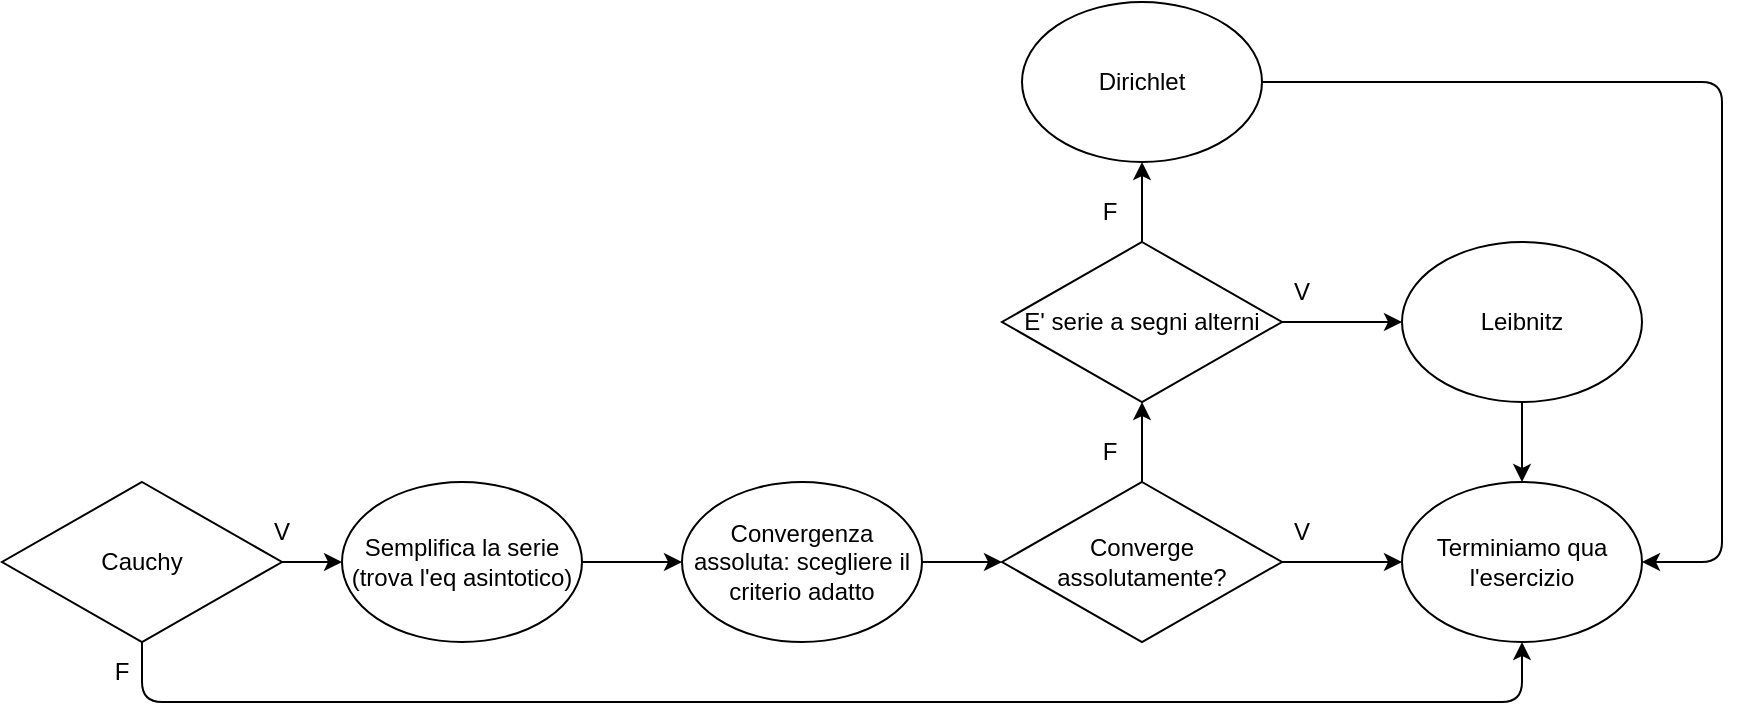<mxfile>
    <diagram id="Txd5QUuyHjn32rfgchgC" name="Pagina-1">
        <mxGraphModel dx="1365" dy="209" grid="1" gridSize="10" guides="1" tooltips="1" connect="1" arrows="1" fold="1" page="1" pageScale="1" pageWidth="827" pageHeight="1169" math="0" shadow="0">
            <root>
                <mxCell id="0"/>
                <mxCell id="1" parent="0"/>
                <mxCell id="30" style="edgeStyle=none;html=1;exitX=1;exitY=0.5;exitDx=0;exitDy=0;entryX=0;entryY=0.5;entryDx=0;entryDy=0;" parent="1" source="3" target="6" edge="1">
                    <mxGeometry relative="1" as="geometry"/>
                </mxCell>
                <mxCell id="3" value="Convergenza assoluta: scegliere il criterio adatto" style="ellipse;whiteSpace=wrap;html=1;" parent="1" vertex="1">
                    <mxGeometry x="230" y="440" width="120" height="80" as="geometry"/>
                </mxCell>
                <mxCell id="31" style="edgeStyle=none;html=1;exitX=0.5;exitY=0;exitDx=0;exitDy=0;entryX=0.5;entryY=1;entryDx=0;entryDy=0;" parent="1" source="6" target="8" edge="1">
                    <mxGeometry relative="1" as="geometry"/>
                </mxCell>
                <mxCell id="32" style="edgeStyle=none;html=1;exitX=1;exitY=0.5;exitDx=0;exitDy=0;entryX=0;entryY=0.5;entryDx=0;entryDy=0;" parent="1" source="6" target="7" edge="1">
                    <mxGeometry relative="1" as="geometry"/>
                </mxCell>
                <mxCell id="6" value="Converge assolutamente?" style="rhombus;whiteSpace=wrap;html=1;" parent="1" vertex="1">
                    <mxGeometry x="390" y="440" width="140" height="80" as="geometry"/>
                </mxCell>
                <mxCell id="7" value="Terminiamo qua l&#39;esercizio" style="ellipse;whiteSpace=wrap;html=1;" parent="1" vertex="1">
                    <mxGeometry x="590" y="440" width="120" height="80" as="geometry"/>
                </mxCell>
                <mxCell id="34" style="edgeStyle=none;html=1;exitX=0.5;exitY=0;exitDx=0;exitDy=0;entryX=0.5;entryY=1;entryDx=0;entryDy=0;" parent="1" source="8" target="10" edge="1">
                    <mxGeometry relative="1" as="geometry"/>
                </mxCell>
                <mxCell id="35" style="edgeStyle=none;html=1;exitX=1;exitY=0.5;exitDx=0;exitDy=0;entryX=0;entryY=0.5;entryDx=0;entryDy=0;" parent="1" source="8" target="9" edge="1">
                    <mxGeometry relative="1" as="geometry"/>
                </mxCell>
                <mxCell id="8" value="E&#39; serie a segni alterni" style="rhombus;whiteSpace=wrap;html=1;" parent="1" vertex="1">
                    <mxGeometry x="390" y="320" width="140" height="80" as="geometry"/>
                </mxCell>
                <mxCell id="33" style="edgeStyle=none;html=1;exitX=0.5;exitY=1;exitDx=0;exitDy=0;entryX=0.5;entryY=0;entryDx=0;entryDy=0;" parent="1" source="9" target="7" edge="1">
                    <mxGeometry relative="1" as="geometry"/>
                </mxCell>
                <mxCell id="9" value="Leibnitz" style="ellipse;whiteSpace=wrap;html=1;" parent="1" vertex="1">
                    <mxGeometry x="590" y="320" width="120" height="80" as="geometry"/>
                </mxCell>
                <mxCell id="36" style="edgeStyle=orthogonalEdgeStyle;html=1;exitX=1;exitY=0.5;exitDx=0;exitDy=0;entryX=1;entryY=0.5;entryDx=0;entryDy=0;" parent="1" source="10" target="7" edge="1">
                    <mxGeometry relative="1" as="geometry">
                        <Array as="points">
                            <mxPoint x="750" y="240"/>
                            <mxPoint x="750" y="480"/>
                        </Array>
                    </mxGeometry>
                </mxCell>
                <mxCell id="10" value="Dirichlet" style="ellipse;whiteSpace=wrap;html=1;" parent="1" vertex="1">
                    <mxGeometry x="400" y="200" width="120" height="80" as="geometry"/>
                </mxCell>
                <mxCell id="29" style="edgeStyle=none;html=1;exitX=1;exitY=0.5;exitDx=0;exitDy=0;" parent="1" source="25" edge="1">
                    <mxGeometry relative="1" as="geometry">
                        <mxPoint x="60" y="480" as="targetPoint"/>
                    </mxGeometry>
                </mxCell>
                <mxCell id="37" style="edgeStyle=orthogonalEdgeStyle;html=1;exitX=0.5;exitY=1;exitDx=0;exitDy=0;entryX=0.5;entryY=1;entryDx=0;entryDy=0;" parent="1" source="25" target="7" edge="1">
                    <mxGeometry relative="1" as="geometry">
                        <Array as="points">
                            <mxPoint x="-40" y="550"/>
                            <mxPoint x="650" y="550"/>
                        </Array>
                    </mxGeometry>
                </mxCell>
                <mxCell id="25" value="Cauchy" style="rhombus;whiteSpace=wrap;html=1;" parent="1" vertex="1">
                    <mxGeometry x="-110" y="440" width="140" height="80" as="geometry"/>
                </mxCell>
                <mxCell id="26" value="V" style="text;html=1;align=center;verticalAlign=middle;whiteSpace=wrap;rounded=0;" parent="1" vertex="1">
                    <mxGeometry x="510" y="330" width="60" height="30" as="geometry"/>
                </mxCell>
                <mxCell id="27" value="F" style="text;html=1;align=center;verticalAlign=middle;whiteSpace=wrap;rounded=0;" parent="1" vertex="1">
                    <mxGeometry x="414" y="290" width="60" height="30" as="geometry"/>
                </mxCell>
                <mxCell id="38" value="F" style="text;html=1;align=center;verticalAlign=middle;whiteSpace=wrap;rounded=0;" parent="1" vertex="1">
                    <mxGeometry x="-80" y="520" width="60" height="30" as="geometry"/>
                </mxCell>
                <mxCell id="39" value="V" style="text;html=1;align=center;verticalAlign=middle;whiteSpace=wrap;rounded=0;" parent="1" vertex="1">
                    <mxGeometry y="450" width="60" height="30" as="geometry"/>
                </mxCell>
                <mxCell id="40" value="V" style="text;html=1;align=center;verticalAlign=middle;whiteSpace=wrap;rounded=0;" parent="1" vertex="1">
                    <mxGeometry x="510" y="450" width="60" height="30" as="geometry"/>
                </mxCell>
                <mxCell id="42" value="F" style="text;html=1;align=center;verticalAlign=middle;whiteSpace=wrap;rounded=0;" parent="1" vertex="1">
                    <mxGeometry x="414" y="410" width="60" height="30" as="geometry"/>
                </mxCell>
                <mxCell id="44" style="edgeStyle=none;html=1;exitX=1;exitY=0.5;exitDx=0;exitDy=0;entryX=0;entryY=0.5;entryDx=0;entryDy=0;" edge="1" parent="1" source="43" target="3">
                    <mxGeometry relative="1" as="geometry"/>
                </mxCell>
                <mxCell id="43" value="&lt;font style=&quot;color: light-dark(rgb(0, 0, 0), rgb(255, 255, 255));&quot;&gt;Semplifica la serie&lt;/font&gt;&lt;div&gt;&lt;font style=&quot;color: light-dark(rgb(0, 0, 0), rgb(255, 255, 255));&quot;&gt;(trova l&#39;eq asintotico)&lt;/font&gt;&lt;/div&gt;" style="ellipse;whiteSpace=wrap;html=1;" vertex="1" parent="1">
                    <mxGeometry x="60" y="440" width="120" height="80" as="geometry"/>
                </mxCell>
            </root>
        </mxGraphModel>
    </diagram>
</mxfile>